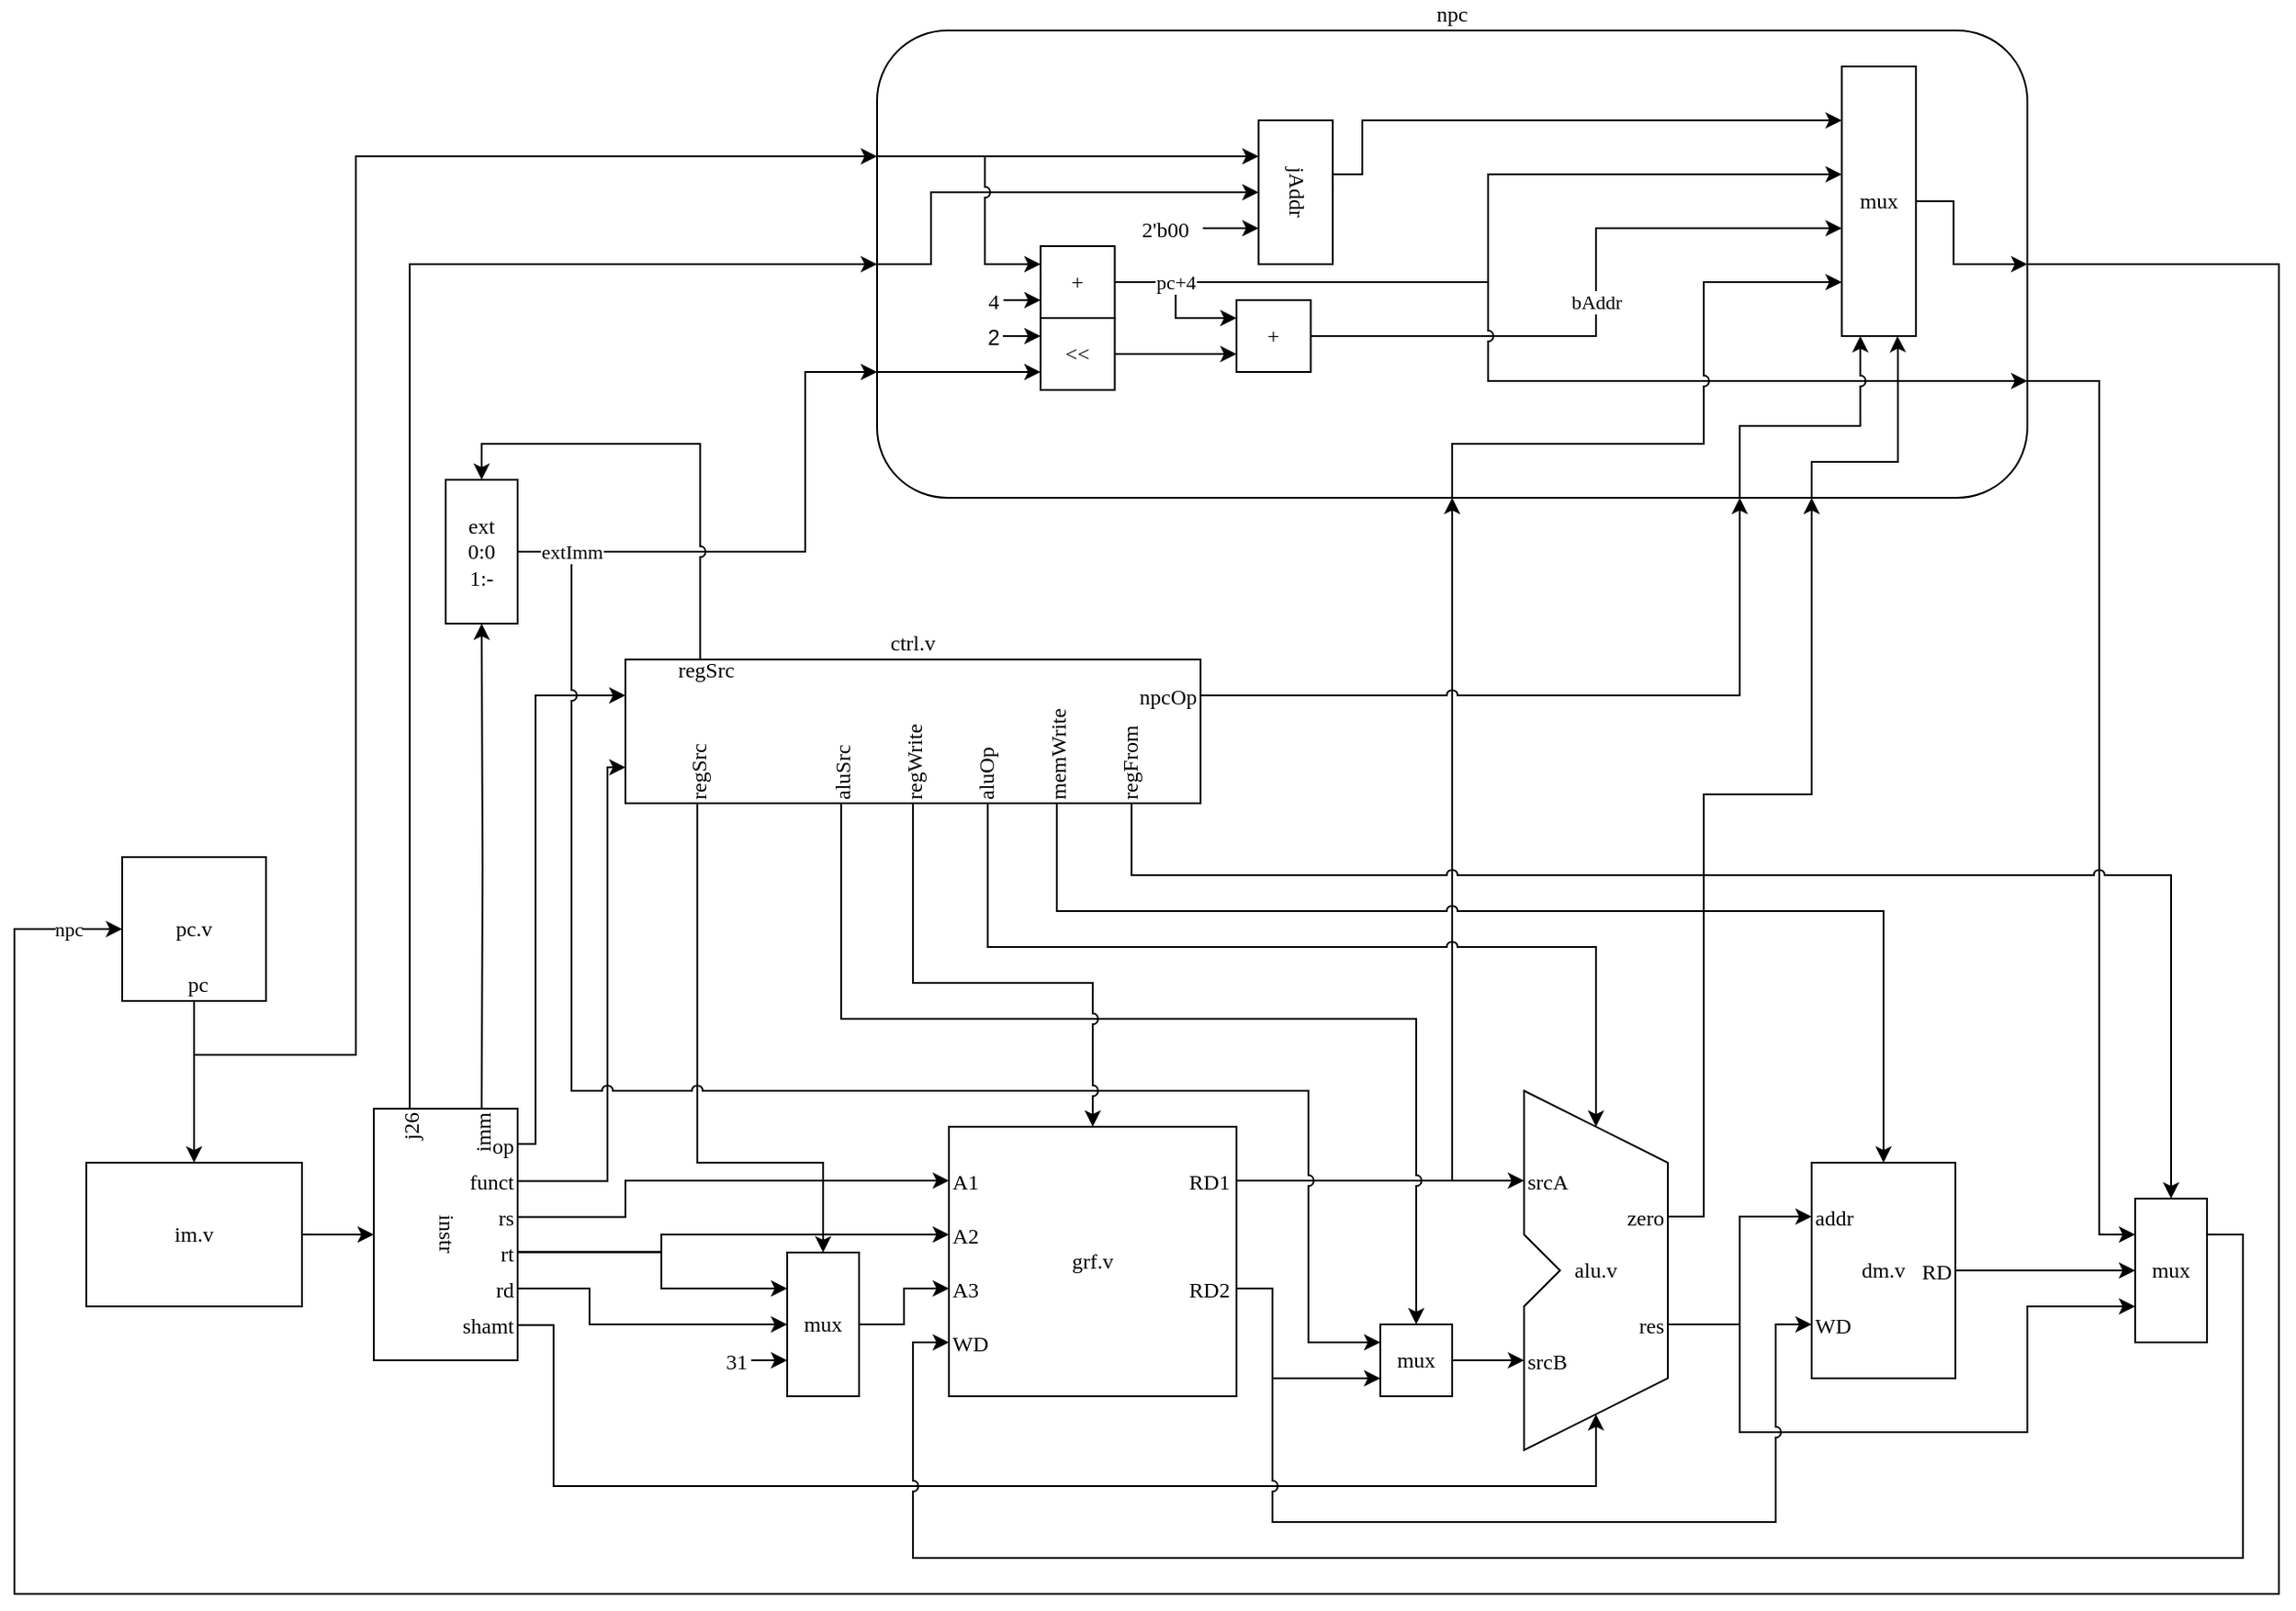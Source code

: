 <mxfile version="24.8.3">
  <diagram name="第 1 页" id="ooUNaezoFtSdebI18aZi">
    <mxGraphModel dx="2189" dy="1982" grid="1" gridSize="10" guides="0" tooltips="1" connect="1" arrows="1" fold="1" page="0" pageScale="1" pageWidth="1600" pageHeight="900" background="none" math="0" shadow="0">
      <root>
        <mxCell id="0" />
        <mxCell id="1" parent="0" />
        <mxCell id="n8QdvBFhg09HrveP-W7Y-9" value="pc.v" style="rounded=0;whiteSpace=wrap;html=1;fontFamily=Lucida Console;" vertex="1" parent="1">
          <mxGeometry x="20" y="-370" width="80" height="80" as="geometry" />
        </mxCell>
        <mxCell id="FTkBiSrHJ2rmspxLcCRB-131" style="edgeStyle=orthogonalEdgeStyle;rounded=0;orthogonalLoop=1;jettySize=auto;html=1;exitX=1;exitY=0.75;exitDx=0;exitDy=0;entryX=0;entryY=0.25;entryDx=0;entryDy=0;fontFamily=Lucida Console;" parent="1" source="FTkBiSrHJ2rmspxLcCRB-127" target="FTkBiSrHJ2rmspxLcCRB-57" edge="1">
          <mxGeometry relative="1" as="geometry">
            <Array as="points">
              <mxPoint x="1120" y="-635" />
              <mxPoint x="1120" y="-160" />
            </Array>
          </mxGeometry>
        </mxCell>
        <mxCell id="FTkBiSrHJ2rmspxLcCRB-127" value="&lt;font&gt;npc&lt;/font&gt;" style="rounded=1;whiteSpace=wrap;html=1;container=1;labelPosition=center;verticalLabelPosition=top;align=center;verticalAlign=bottom;points=[[0,0,0,0,0],[0,0.5,0,0,-60],[0,0.5,0,0,0],[0,0.5,0,0,60],[0,1,0,0,0],[0.25,0,0,0,0],[0.5,0,0,0,0],[0.5,1,0,0,0],[0.5,1,0,160,0],[0.5,1,0,200,0],[0.75,0,0,0,0],[1,0,0,0,0],[1,0.25,0,0,0],[1,0.5,0,0,0],[1,0.75,0,0,0],[1,1,0,0,0]];fontFamily=Lucida Console;" parent="1" vertex="1">
          <mxGeometry x="440" y="-830" width="640" height="260" as="geometry">
            <mxRectangle x="460" y="-830" width="50" height="40" as="alternateBounds" />
          </mxGeometry>
        </mxCell>
        <mxCell id="FTkBiSrHJ2rmspxLcCRB-73" value="" style="group;fontFamily=Lucida Console;" parent="FTkBiSrHJ2rmspxLcCRB-127" vertex="1" connectable="0">
          <mxGeometry x="59.995" y="120" width="72.258" height="40" as="geometry" />
        </mxCell>
        <mxCell id="FTkBiSrHJ2rmspxLcCRB-69" value="+" style="rounded=0;whiteSpace=wrap;html=1;fontFamily=Lucida Console;" parent="FTkBiSrHJ2rmspxLcCRB-73" vertex="1">
          <mxGeometry x="30.968" width="41.29" height="40" as="geometry" />
        </mxCell>
        <mxCell id="FTkBiSrHJ2rmspxLcCRB-143" style="edgeStyle=orthogonalEdgeStyle;rounded=0;orthogonalLoop=1;jettySize=auto;html=1;exitX=1;exitY=0;exitDx=0;exitDy=0;entryX=0;entryY=0.75;entryDx=0;entryDy=0;fontFamily=Lucida Console;" parent="FTkBiSrHJ2rmspxLcCRB-73" source="FTkBiSrHJ2rmspxLcCRB-142" target="FTkBiSrHJ2rmspxLcCRB-69" edge="1">
          <mxGeometry relative="1" as="geometry" />
        </mxCell>
        <mxCell id="FTkBiSrHJ2rmspxLcCRB-142" value="&lt;font&gt;4&lt;/font&gt;" style="text;html=1;align=center;verticalAlign=bottom;whiteSpace=wrap;rounded=0;movable=1;resizable=1;rotatable=1;deletable=1;editable=1;locked=0;connectable=1;fontFamily=Lucida Console;" parent="FTkBiSrHJ2rmspxLcCRB-73" vertex="1">
          <mxGeometry y="30" width="10.323" height="10" as="geometry" />
        </mxCell>
        <mxCell id="FTkBiSrHJ2rmspxLcCRB-78" value="" style="group;fontFamily=Lucida Console;" parent="FTkBiSrHJ2rmspxLcCRB-127" vertex="1" connectable="0">
          <mxGeometry x="59.995" y="160" width="72.258" height="40" as="geometry" />
        </mxCell>
        <mxCell id="FTkBiSrHJ2rmspxLcCRB-79" value="&amp;lt;&amp;lt;" style="rounded=0;whiteSpace=wrap;html=1;fontFamily=Lucida Console;" parent="FTkBiSrHJ2rmspxLcCRB-78" vertex="1">
          <mxGeometry x="30.968" width="41.29" height="40" as="geometry" />
        </mxCell>
        <mxCell id="FTkBiSrHJ2rmspxLcCRB-80" style="edgeStyle=orthogonalEdgeStyle;rounded=0;orthogonalLoop=1;jettySize=auto;html=1;exitX=1;exitY=0;exitDx=0;exitDy=0;entryX=0;entryY=0.25;entryDx=0;entryDy=0;fontFamily=Lucida Console;" parent="FTkBiSrHJ2rmspxLcCRB-78" source="FTkBiSrHJ2rmspxLcCRB-81" target="FTkBiSrHJ2rmspxLcCRB-79" edge="1">
          <mxGeometry relative="1" as="geometry" />
        </mxCell>
        <mxCell id="FTkBiSrHJ2rmspxLcCRB-81" value="&lt;font&gt;2&lt;/font&gt;" style="text;html=1;align=center;verticalAlign=bottom;whiteSpace=wrap;rounded=0;movable=0;resizable=0;rotatable=0;deletable=0;editable=0;locked=1;connectable=0;" parent="FTkBiSrHJ2rmspxLcCRB-78" vertex="1">
          <mxGeometry y="10" width="10" height="10" as="geometry" />
        </mxCell>
        <mxCell id="FTkBiSrHJ2rmspxLcCRB-101" style="edgeStyle=orthogonalEdgeStyle;rounded=0;orthogonalLoop=1;jettySize=auto;html=1;exitX=1;exitY=0.5;exitDx=0;exitDy=0;entryX=0;entryY=0.6;entryDx=0;entryDy=0;fontFamily=Lucida Console;entryPerimeter=0;" parent="FTkBiSrHJ2rmspxLcCRB-127" source="FTkBiSrHJ2rmspxLcCRB-84" target="FTkBiSrHJ2rmspxLcCRB-104" edge="1">
          <mxGeometry relative="1" as="geometry">
            <Array as="points">
              <mxPoint x="400" y="170" />
              <mxPoint x="400" y="110" />
            </Array>
            <mxPoint x="320" y="160" as="targetPoint" />
          </mxGeometry>
        </mxCell>
        <mxCell id="n8QdvBFhg09HrveP-W7Y-12" value="bAddr" style="edgeLabel;html=1;align=center;verticalAlign=middle;resizable=0;points=[];fontFamily=Lucida Console;" vertex="1" connectable="0" parent="FTkBiSrHJ2rmspxLcCRB-101">
          <mxGeometry relative="1" as="geometry">
            <mxPoint as="offset" />
          </mxGeometry>
        </mxCell>
        <mxCell id="FTkBiSrHJ2rmspxLcCRB-84" value="+" style="rounded=0;whiteSpace=wrap;html=1;fontFamily=Lucida Console;" parent="FTkBiSrHJ2rmspxLcCRB-127" vertex="1">
          <mxGeometry x="199.999" y="150" width="41.29" height="40" as="geometry" />
        </mxCell>
        <mxCell id="FTkBiSrHJ2rmspxLcCRB-88" style="edgeStyle=orthogonalEdgeStyle;rounded=0;orthogonalLoop=1;jettySize=auto;html=1;exitX=1;exitY=0.5;exitDx=0;exitDy=0;entryX=0;entryY=0.75;entryDx=0;entryDy=0;fontFamily=Lucida Console;" parent="FTkBiSrHJ2rmspxLcCRB-127" source="FTkBiSrHJ2rmspxLcCRB-79" target="FTkBiSrHJ2rmspxLcCRB-84" edge="1">
          <mxGeometry relative="1" as="geometry" />
        </mxCell>
        <mxCell id="FTkBiSrHJ2rmspxLcCRB-96" value="" style="group;horizontal=1;fontFamily=Lucida Console;" parent="FTkBiSrHJ2rmspxLcCRB-127" vertex="1" connectable="0">
          <mxGeometry x="140.001" y="50" width="113.548" height="80" as="geometry" />
        </mxCell>
        <mxCell id="FTkBiSrHJ2rmspxLcCRB-94" style="edgeStyle=orthogonalEdgeStyle;rounded=0;orthogonalLoop=1;jettySize=auto;html=1;exitX=1;exitY=0;exitDx=0;exitDy=0;entryX=0;entryY=0.75;entryDx=0;entryDy=0;entryPerimeter=0;fontFamily=Lucida Console;" parent="FTkBiSrHJ2rmspxLcCRB-96" source="FTkBiSrHJ2rmspxLcCRB-93" target="FTkBiSrHJ2rmspxLcCRB-95" edge="1">
          <mxGeometry relative="1" as="geometry">
            <mxPoint x="92.903" y="90" as="targetPoint" />
            <Array as="points" />
          </mxGeometry>
        </mxCell>
        <mxCell id="FTkBiSrHJ2rmspxLcCRB-93" value="&lt;font&gt;2&#39;b00&lt;/font&gt;" style="text;html=1;align=center;verticalAlign=bottom;whiteSpace=wrap;rounded=0;movable=1;resizable=1;rotatable=1;deletable=1;editable=1;locked=0;connectable=1;fontFamily=Lucida Console;" parent="FTkBiSrHJ2rmspxLcCRB-96" vertex="1">
          <mxGeometry y="60" width="41.29" height="10" as="geometry" />
        </mxCell>
        <mxCell id="FTkBiSrHJ2rmspxLcCRB-95" value="jAddr" style="rounded=0;whiteSpace=wrap;html=1;fontFamily=Lucida Console;points=[[0,0,0,0,0],[0,0.25,0,0,0],[0,0.5,0,0,0],[0,0.75,0,0,0],[0,1,0,0,0],[0.25,0,0,0,0],[0.25,1,0,0,0],[0.5,0,0,0,0],[0.5,1,0,0,0],[0.75,0,0,0,0],[0.75,1,0,0,0],[1,0,0,0,0],[1,0.25,0,0,0],[1,0.5,0,0,0],[1,0.75,0,0,0],[1,1,0,0,0]];textDirection=vertical-lr;" parent="FTkBiSrHJ2rmspxLcCRB-96" vertex="1">
          <mxGeometry x="72.258" width="41.29" height="80" as="geometry" />
        </mxCell>
        <mxCell id="FTkBiSrHJ2rmspxLcCRB-98" style="edgeStyle=orthogonalEdgeStyle;rounded=0;orthogonalLoop=1;jettySize=auto;html=1;exitX=1;exitY=0.5;exitDx=0;exitDy=0;exitPerimeter=0;entryX=0;entryY=0.2;entryDx=0;entryDy=0;fontFamily=Lucida Console;entryPerimeter=0;" parent="FTkBiSrHJ2rmspxLcCRB-127" source="FTkBiSrHJ2rmspxLcCRB-95" target="FTkBiSrHJ2rmspxLcCRB-104" edge="1">
          <mxGeometry relative="1" as="geometry">
            <mxPoint x="361.29" y="80" as="targetPoint" />
            <Array as="points">
              <mxPoint x="270" y="80" />
              <mxPoint x="270" y="50" />
            </Array>
          </mxGeometry>
        </mxCell>
        <mxCell id="FTkBiSrHJ2rmspxLcCRB-104" value="mux" style="rounded=0;whiteSpace=wrap;html=1;fontFamily=Lucida Console;points=[[0,0,0,0,0],[0,0.2,0,0,0],[0,0.4,0,0,0],[0,0.6,0,0,0],[0,0.8,0,0,0],[0,1,0,0,0],[0.25,0,0,0,0],[0.25,1,0,0,0],[0.5,0,0,0,0],[0.5,1,0,0,0],[0.75,0,0,0,0],[0.75,1,0,0,0],[1,0,0,0,0],[1,0.25,0,0,0],[1,0.5,0,0,0],[1,0.75,0,0,0],[1,1,0,0,0]];" parent="FTkBiSrHJ2rmspxLcCRB-127" vertex="1">
          <mxGeometry x="536.77" y="20" width="41.29" height="150" as="geometry" />
        </mxCell>
        <mxCell id="FTkBiSrHJ2rmspxLcCRB-102" style="edgeStyle=orthogonalEdgeStyle;rounded=0;orthogonalLoop=1;jettySize=auto;html=1;exitX=1;exitY=0.5;exitDx=0;exitDy=0;entryX=0;entryY=0.4;entryDx=0;entryDy=0;fontFamily=Lucida Console;entryPerimeter=0;" parent="FTkBiSrHJ2rmspxLcCRB-127" source="FTkBiSrHJ2rmspxLcCRB-69" target="FTkBiSrHJ2rmspxLcCRB-104" edge="1">
          <mxGeometry relative="1" as="geometry">
            <Array as="points">
              <mxPoint x="340" y="140" />
              <mxPoint x="340" y="80" />
            </Array>
            <mxPoint x="320" y="140" as="targetPoint" />
          </mxGeometry>
        </mxCell>
        <mxCell id="FTkBiSrHJ2rmspxLcCRB-113" style="edgeStyle=orthogonalEdgeStyle;rounded=0;orthogonalLoop=1;jettySize=auto;html=1;exitX=1;exitY=0.5;exitDx=0;exitDy=0;entryX=1;entryY=0.75;entryDx=0;entryDy=0;jumpStyle=arc;fontFamily=Lucida Console;" parent="FTkBiSrHJ2rmspxLcCRB-127" source="FTkBiSrHJ2rmspxLcCRB-69" target="FTkBiSrHJ2rmspxLcCRB-127" edge="1">
          <mxGeometry relative="1" as="geometry">
            <Array as="points">
              <mxPoint x="340" y="140" />
              <mxPoint x="340" y="195" />
            </Array>
          </mxGeometry>
        </mxCell>
        <mxCell id="FTkBiSrHJ2rmspxLcCRB-87" style="edgeStyle=orthogonalEdgeStyle;rounded=0;orthogonalLoop=1;jettySize=auto;html=1;exitX=1;exitY=0.5;exitDx=0;exitDy=0;entryX=0;entryY=0.25;entryDx=0;entryDy=0;fontFamily=Lucida Console;" parent="FTkBiSrHJ2rmspxLcCRB-127" source="FTkBiSrHJ2rmspxLcCRB-69" target="FTkBiSrHJ2rmspxLcCRB-84" edge="1">
          <mxGeometry relative="1" as="geometry" />
        </mxCell>
        <mxCell id="FTkBiSrHJ2rmspxLcCRB-115" value="pc+4" style="edgeLabel;html=1;align=center;verticalAlign=middle;resizable=0;points=[];fontFamily=Lucida Console;" parent="FTkBiSrHJ2rmspxLcCRB-87" vertex="1" connectable="0">
          <mxGeometry relative="1" as="geometry">
            <mxPoint y="-10" as="offset" />
          </mxGeometry>
        </mxCell>
        <mxCell id="FTkBiSrHJ2rmspxLcCRB-133" style="edgeStyle=orthogonalEdgeStyle;rounded=0;orthogonalLoop=1;jettySize=auto;html=1;entryX=0;entryY=0.25;entryDx=0;entryDy=0;entryPerimeter=0;fontFamily=Lucida Console;" parent="FTkBiSrHJ2rmspxLcCRB-127" target="FTkBiSrHJ2rmspxLcCRB-95" edge="1">
          <mxGeometry relative="1" as="geometry">
            <Array as="points">
              <mxPoint x="190" y="70" />
              <mxPoint x="190" y="70" />
            </Array>
            <mxPoint y="70" as="sourcePoint" />
          </mxGeometry>
        </mxCell>
        <mxCell id="FTkBiSrHJ2rmspxLcCRB-134" style="edgeStyle=orthogonalEdgeStyle;rounded=0;orthogonalLoop=1;jettySize=auto;html=1;exitX=0;exitY=0.5;exitDx=0;exitDy=0;exitPerimeter=0;entryX=0;entryY=0.5;entryDx=0;entryDy=0;entryPerimeter=0;fontFamily=Lucida Console;" parent="FTkBiSrHJ2rmspxLcCRB-127" source="FTkBiSrHJ2rmspxLcCRB-127" target="FTkBiSrHJ2rmspxLcCRB-95" edge="1">
          <mxGeometry relative="1" as="geometry">
            <Array as="points">
              <mxPoint x="30" y="130" />
              <mxPoint x="30" y="90" />
            </Array>
          </mxGeometry>
        </mxCell>
        <mxCell id="FTkBiSrHJ2rmspxLcCRB-136" style="edgeStyle=orthogonalEdgeStyle;rounded=0;orthogonalLoop=1;jettySize=auto;html=1;exitX=0;exitY=0.5;exitDx=0;exitDy=60;exitPerimeter=0;entryX=0;entryY=0.75;entryDx=0;entryDy=0;fontFamily=Lucida Console;" parent="FTkBiSrHJ2rmspxLcCRB-127" source="FTkBiSrHJ2rmspxLcCRB-127" target="FTkBiSrHJ2rmspxLcCRB-79" edge="1">
          <mxGeometry relative="1" as="geometry">
            <Array as="points">
              <mxPoint x="60" y="190" />
              <mxPoint x="60" y="190" />
            </Array>
          </mxGeometry>
        </mxCell>
        <mxCell id="FTkBiSrHJ2rmspxLcCRB-138" style="edgeStyle=orthogonalEdgeStyle;rounded=0;orthogonalLoop=1;jettySize=auto;html=1;exitX=1;exitY=0.5;exitDx=0;exitDy=0;entryX=1;entryY=0.5;entryDx=0;entryDy=0;entryPerimeter=0;fontFamily=Lucida Console;" parent="FTkBiSrHJ2rmspxLcCRB-127" source="FTkBiSrHJ2rmspxLcCRB-104" target="FTkBiSrHJ2rmspxLcCRB-127" edge="1">
          <mxGeometry relative="1" as="geometry">
            <Array as="points">
              <mxPoint x="599" y="95" />
              <mxPoint x="599" y="130" />
            </Array>
          </mxGeometry>
        </mxCell>
        <mxCell id="FTkBiSrHJ2rmspxLcCRB-144" style="edgeStyle=orthogonalEdgeStyle;rounded=0;orthogonalLoop=1;jettySize=auto;html=1;exitX=0;exitY=0.5;exitDx=0;exitDy=-60;exitPerimeter=0;entryX=0;entryY=0.25;entryDx=0;entryDy=0;jumpStyle=arc;fontFamily=Lucida Console;" parent="FTkBiSrHJ2rmspxLcCRB-127" source="FTkBiSrHJ2rmspxLcCRB-127" target="FTkBiSrHJ2rmspxLcCRB-69" edge="1">
          <mxGeometry relative="1" as="geometry">
            <Array as="points">
              <mxPoint x="60" y="70" />
              <mxPoint x="60" y="130" />
            </Array>
          </mxGeometry>
        </mxCell>
        <mxCell id="FTkBiSrHJ2rmspxLcCRB-167" style="edgeStyle=orthogonalEdgeStyle;rounded=0;orthogonalLoop=1;jettySize=auto;html=1;exitX=0.5;exitY=1;exitDx=0;exitDy=0;exitPerimeter=0;entryX=0;entryY=0.8;entryDx=0;entryDy=0;jumpStyle=arc;entryPerimeter=0;fontFamily=Lucida Console;" parent="FTkBiSrHJ2rmspxLcCRB-127" source="FTkBiSrHJ2rmspxLcCRB-127" target="FTkBiSrHJ2rmspxLcCRB-104" edge="1">
          <mxGeometry relative="1" as="geometry">
            <Array as="points">
              <mxPoint x="320" y="230" />
              <mxPoint x="460" y="230" />
              <mxPoint x="460" y="140" />
            </Array>
            <mxPoint x="340.645" y="170" as="targetPoint" />
          </mxGeometry>
        </mxCell>
        <mxCell id="FTkBiSrHJ2rmspxLcCRB-170" style="edgeStyle=orthogonalEdgeStyle;rounded=0;orthogonalLoop=1;jettySize=auto;html=1;exitX=0.75;exitY=1;exitDx=0;exitDy=0;exitPerimeter=0;entryX=0.25;entryY=1;entryDx=0;entryDy=0;jumpStyle=arc;entryPerimeter=0;fontFamily=Lucida Console;" parent="FTkBiSrHJ2rmspxLcCRB-127" source="FTkBiSrHJ2rmspxLcCRB-127" target="FTkBiSrHJ2rmspxLcCRB-104" edge="1">
          <mxGeometry relative="1" as="geometry">
            <Array as="points">
              <mxPoint x="480" y="220" />
              <mxPoint x="547" y="220" />
            </Array>
          </mxGeometry>
        </mxCell>
        <mxCell id="n8QdvBFhg09HrveP-W7Y-4" style="edgeStyle=orthogonalEdgeStyle;rounded=0;orthogonalLoop=1;jettySize=auto;html=1;exitX=0.5;exitY=1;exitDx=200;exitDy=0;exitPerimeter=0;entryX=0.75;entryY=1;entryDx=0;entryDy=0;entryPerimeter=0;fontFamily=Lucida Console;" edge="1" parent="FTkBiSrHJ2rmspxLcCRB-127" source="FTkBiSrHJ2rmspxLcCRB-127" target="FTkBiSrHJ2rmspxLcCRB-104">
          <mxGeometry relative="1" as="geometry">
            <Array as="points">
              <mxPoint x="520" y="240" />
              <mxPoint x="568" y="240" />
              <mxPoint x="568" y="180" />
              <mxPoint x="568" y="180" />
            </Array>
          </mxGeometry>
        </mxCell>
        <mxCell id="FTkBiSrHJ2rmspxLcCRB-91" style="edgeStyle=orthogonalEdgeStyle;rounded=0;orthogonalLoop=1;jettySize=auto;html=1;exitX=0.5;exitY=1;exitDx=0;exitDy=0;entryX=0;entryY=0.5;entryDx=0;entryDy=-60;entryPerimeter=0;fontFamily=Lucida Console;" parent="1" source="n8QdvBFhg09HrveP-W7Y-9" target="FTkBiSrHJ2rmspxLcCRB-127" edge="1">
          <mxGeometry relative="1" as="geometry">
            <mxPoint x="440" y="-560" as="targetPoint" />
            <Array as="points">
              <mxPoint x="60" y="-260" />
              <mxPoint x="150" y="-260" />
              <mxPoint x="150" y="-760" />
            </Array>
            <mxPoint x="-80" y="-160" as="sourcePoint" />
          </mxGeometry>
        </mxCell>
        <mxCell id="UOHA7woj6OvB0M2nep7R-140" style="edgeStyle=orthogonalEdgeStyle;rounded=0;orthogonalLoop=1;jettySize=auto;html=1;exitX=1;exitY=0.5;exitDx=0;exitDy=0;entryX=0;entryY=0.5;entryDx=0;entryDy=0;fontFamily=Lucida Console;" parent="1" source="UOHA7woj6OvB0M2nep7R-135" target="UOHA7woj6OvB0M2nep7R-138" edge="1">
          <mxGeometry relative="1" as="geometry" />
        </mxCell>
        <mxCell id="UOHA7woj6OvB0M2nep7R-135" value="im.v" style="rounded=0;whiteSpace=wrap;html=1;fontFamily=Lucida Console;" parent="1" vertex="1">
          <mxGeometry y="-200" width="120" height="80" as="geometry" />
        </mxCell>
        <mxCell id="FTkBiSrHJ2rmspxLcCRB-31" style="edgeStyle=orthogonalEdgeStyle;rounded=0;orthogonalLoop=1;jettySize=auto;html=1;exitX=1;exitY=0.6;exitDx=0;exitDy=0;exitPerimeter=0;entryX=0;entryY=0.75;entryDx=0;entryDy=0;fontFamily=Lucida Console;" parent="1" source="UOHA7woj6OvB0M2nep7R-136" target="FTkBiSrHJ2rmspxLcCRB-25" edge="1">
          <mxGeometry relative="1" as="geometry">
            <Array as="points">
              <mxPoint x="660" y="-130" />
              <mxPoint x="660" y="-80" />
            </Array>
          </mxGeometry>
        </mxCell>
        <mxCell id="FTkBiSrHJ2rmspxLcCRB-4" value="" style="group;fontFamily=Lucida Console;" parent="1" vertex="1" connectable="0">
          <mxGeometry x="160" y="-230" width="80" height="140" as="geometry" />
        </mxCell>
        <mxCell id="UOHA7woj6OvB0M2nep7R-138" value="instr" style="rounded=0;whiteSpace=wrap;html=1;textDirection=vertical-lr;fontFamily=Lucida Console;points=[[0,0,0,0,0],[0,0.25,0,0,0],[0,0.5,0,0,0],[0,0.75,0,0,0],[0,1,0,0,0],[0.25,0,0,0,0],[0.25,1,0,0,0],[0.5,0,0,0,0],[0.5,1,0,0,0],[0.75,0,0,0,0],[0.75,1,0,0,0],[1,0,0,0,0],[1,0.14,0,0,0],[1,0.28,0,0,1],[1,0.43,0,0,0],[1,0.57,0,0,0],[1,0.7,0,0,2],[1,0.86,0,0,0],[1,1,0,0,0]];container=0;" parent="FTkBiSrHJ2rmspxLcCRB-4" vertex="1">
          <mxGeometry width="80" height="140" as="geometry" />
        </mxCell>
        <mxCell id="UOHA7woj6OvB0M2nep7R-141" value="op" style="text;html=1;align=right;verticalAlign=bottom;whiteSpace=wrap;rounded=0;fontFamily=Lucida Console;movable=0;resizable=0;rotatable=0;deletable=0;editable=0;locked=1;connectable=0;" parent="FTkBiSrHJ2rmspxLcCRB-4" vertex="1">
          <mxGeometry x="60" y="20" width="20" height="10" as="geometry" />
        </mxCell>
        <mxCell id="UOHA7woj6OvB0M2nep7R-142" value="&lt;div style=&quot;forced-color-adjust: none; color: rgb(0, 0, 0); font-size: 12px; font-style: normal; font-variant-ligatures: normal; font-variant-caps: normal; font-weight: 400; letter-spacing: normal; orphans: 2; text-indent: 0px; text-transform: none; widows: 2; word-spacing: 0px; -webkit-text-stroke-width: 0px; white-space: normal; background-color: rgb(255, 255, 255); text-decoration-thickness: initial; text-decoration-style: initial; text-decoration-color: initial;&quot;&gt;funct&lt;br&gt;&lt;/div&gt;" style="text;whiteSpace=wrap;html=1;verticalAlign=bottom;align=right;fontFamily=Lucida Console;movable=0;resizable=0;rotatable=0;deletable=0;editable=0;locked=1;connectable=0;" parent="FTkBiSrHJ2rmspxLcCRB-4" vertex="1">
          <mxGeometry x="50" y="40" width="30" height="10" as="geometry" />
        </mxCell>
        <mxCell id="UOHA7woj6OvB0M2nep7R-144" value="&lt;div style=&quot;forced-color-adjust: none; color: rgb(0, 0, 0); font-size: 12px; font-style: normal; font-variant-ligatures: normal; font-variant-caps: normal; font-weight: 400; letter-spacing: normal; orphans: 2; text-indent: 0px; text-transform: none; widows: 2; word-spacing: 0px; -webkit-text-stroke-width: 0px; white-space: normal; background-color: rgb(255, 255, 255); text-decoration-thickness: initial; text-decoration-style: initial; text-decoration-color: initial;&quot;&gt;rs&lt;br&gt;&lt;/div&gt;" style="text;whiteSpace=wrap;html=1;verticalAlign=bottom;align=right;fontFamily=Lucida Console;movable=0;resizable=0;rotatable=0;deletable=0;editable=0;locked=1;connectable=0;" parent="FTkBiSrHJ2rmspxLcCRB-4" vertex="1">
          <mxGeometry x="60" y="60" width="20" height="10" as="geometry" />
        </mxCell>
        <mxCell id="UOHA7woj6OvB0M2nep7R-145" value="&lt;div style=&quot;forced-color-adjust: none; color: rgb(0, 0, 0); font-size: 12px; font-style: normal; font-variant-ligatures: normal; font-variant-caps: normal; font-weight: 400; letter-spacing: normal; orphans: 2; text-indent: 0px; text-transform: none; widows: 2; word-spacing: 0px; -webkit-text-stroke-width: 0px; white-space: normal; background-color: rgb(255, 255, 255); text-decoration-thickness: initial; text-decoration-style: initial; text-decoration-color: initial;&quot;&gt;rt&lt;br&gt;&lt;/div&gt;" style="text;whiteSpace=wrap;html=1;verticalAlign=bottom;align=right;fontFamily=Lucida Console;movable=0;resizable=0;rotatable=0;deletable=0;editable=0;locked=1;connectable=0;" parent="FTkBiSrHJ2rmspxLcCRB-4" vertex="1">
          <mxGeometry x="60" y="80" width="20" height="10" as="geometry" />
        </mxCell>
        <mxCell id="UOHA7woj6OvB0M2nep7R-146" value="&lt;div style=&quot;forced-color-adjust: none; color: rgb(0, 0, 0); font-size: 12px; font-style: normal; font-variant-ligatures: normal; font-variant-caps: normal; font-weight: 400; letter-spacing: normal; orphans: 2; text-indent: 0px; text-transform: none; widows: 2; word-spacing: 0px; -webkit-text-stroke-width: 0px; white-space: normal; background-color: rgb(255, 255, 255); text-decoration-thickness: initial; text-decoration-style: initial; text-decoration-color: initial;&quot;&gt;rd&lt;br&gt;&lt;/div&gt;" style="text;whiteSpace=wrap;html=1;verticalAlign=bottom;align=right;fontFamily=Lucida Console;movable=0;resizable=0;rotatable=0;deletable=0;editable=0;locked=1;connectable=0;" parent="FTkBiSrHJ2rmspxLcCRB-4" vertex="1">
          <mxGeometry x="60" y="100" width="20" height="10" as="geometry" />
        </mxCell>
        <mxCell id="UOHA7woj6OvB0M2nep7R-147" value="&lt;div style=&quot;forced-color-adjust: none; color: rgb(0, 0, 0); font-size: 12px; font-style: normal; font-variant-ligatures: normal; font-variant-caps: normal; font-weight: 400; letter-spacing: normal; orphans: 2; text-indent: 0px; text-transform: none; widows: 2; word-spacing: 0px; -webkit-text-stroke-width: 0px; white-space: normal; background-color: rgb(255, 255, 255); text-decoration-thickness: initial; text-decoration-style: initial; text-decoration-color: initial;&quot;&gt;shamt&lt;br&gt;&lt;/div&gt;" style="text;whiteSpace=wrap;html=1;verticalAlign=bottom;align=right;fontFamily=Lucida Console;movable=0;resizable=0;rotatable=0;deletable=0;editable=0;locked=1;connectable=0;" parent="FTkBiSrHJ2rmspxLcCRB-4" vertex="1">
          <mxGeometry x="40" y="120" width="40" height="10" as="geometry" />
        </mxCell>
        <mxCell id="FTkBiSrHJ2rmspxLcCRB-2" value="j26" style="text;html=1;align=right;verticalAlign=bottom;whiteSpace=wrap;rounded=0;horizontal=0;fontFamily=Lucida Console;movable=0;resizable=0;rotatable=0;deletable=0;editable=0;locked=1;connectable=0;" parent="FTkBiSrHJ2rmspxLcCRB-4" vertex="1">
          <mxGeometry x="20" width="10" height="30" as="geometry" />
        </mxCell>
        <mxCell id="FTkBiSrHJ2rmspxLcCRB-123" value="imm" style="text;html=1;align=right;verticalAlign=bottom;whiteSpace=wrap;rounded=0;horizontal=0;fontFamily=Lucida Console;movable=1;resizable=1;rotatable=1;deletable=1;editable=1;locked=0;connectable=1;" parent="FTkBiSrHJ2rmspxLcCRB-4" vertex="1">
          <mxGeometry x="60" width="10" height="30" as="geometry" />
        </mxCell>
        <mxCell id="FTkBiSrHJ2rmspxLcCRB-7" value="mux" style="rounded=0;whiteSpace=wrap;html=1;fontFamily=Lucida Console;" parent="1" vertex="1">
          <mxGeometry x="390" y="-150" width="40" height="80" as="geometry" />
        </mxCell>
        <mxCell id="FTkBiSrHJ2rmspxLcCRB-8" style="edgeStyle=orthogonalEdgeStyle;rounded=0;orthogonalLoop=1;jettySize=auto;html=1;exitX=1;exitY=0.57;exitDx=0;exitDy=0;exitPerimeter=0;entryX=0;entryY=0.25;entryDx=0;entryDy=0;fontFamily=Lucida Console;" parent="1" source="UOHA7woj6OvB0M2nep7R-138" target="FTkBiSrHJ2rmspxLcCRB-7" edge="1">
          <mxGeometry relative="1" as="geometry">
            <Array as="points">
              <mxPoint x="320" y="-150" />
              <mxPoint x="320" y="-130" />
            </Array>
          </mxGeometry>
        </mxCell>
        <mxCell id="FTkBiSrHJ2rmspxLcCRB-9" style="edgeStyle=orthogonalEdgeStyle;rounded=0;orthogonalLoop=1;jettySize=auto;html=1;exitX=1;exitY=0.7;exitDx=0;exitDy=2;exitPerimeter=0;entryX=0;entryY=0.5;entryDx=0;entryDy=0;fontFamily=Lucida Console;" parent="1" source="UOHA7woj6OvB0M2nep7R-138" target="FTkBiSrHJ2rmspxLcCRB-7" edge="1">
          <mxGeometry relative="1" as="geometry">
            <Array as="points">
              <mxPoint x="280" y="-130" />
              <mxPoint x="280" y="-110" />
            </Array>
          </mxGeometry>
        </mxCell>
        <mxCell id="FTkBiSrHJ2rmspxLcCRB-14" style="edgeStyle=orthogonalEdgeStyle;rounded=0;orthogonalLoop=1;jettySize=auto;html=1;exitX=1;exitY=0.57;exitDx=0;exitDy=0;exitPerimeter=0;entryX=0;entryY=0.4;entryDx=0;entryDy=0;entryPerimeter=0;fontFamily=Lucida Console;" parent="1" source="UOHA7woj6OvB0M2nep7R-138" target="UOHA7woj6OvB0M2nep7R-136" edge="1">
          <mxGeometry relative="1" as="geometry">
            <Array as="points">
              <mxPoint x="320" y="-150" />
              <mxPoint x="320" y="-160" />
            </Array>
          </mxGeometry>
        </mxCell>
        <mxCell id="FTkBiSrHJ2rmspxLcCRB-15" style="edgeStyle=orthogonalEdgeStyle;rounded=0;orthogonalLoop=1;jettySize=auto;html=1;exitX=1;exitY=0.43;exitDx=0;exitDy=0;exitPerimeter=0;entryX=0;entryY=0.2;entryDx=0;entryDy=0;entryPerimeter=0;fontFamily=Lucida Console;" parent="1" source="UOHA7woj6OvB0M2nep7R-138" target="UOHA7woj6OvB0M2nep7R-136" edge="1">
          <mxGeometry relative="1" as="geometry">
            <Array as="points">
              <mxPoint x="300" y="-170" />
              <mxPoint x="300" y="-190" />
            </Array>
          </mxGeometry>
        </mxCell>
        <mxCell id="FTkBiSrHJ2rmspxLcCRB-23" style="edgeStyle=orthogonalEdgeStyle;rounded=0;orthogonalLoop=1;jettySize=auto;html=1;exitX=1;exitY=0.2;exitDx=0;exitDy=0;exitPerimeter=0;entryX=0;entryY=0.25;entryDx=0;entryDy=0;entryPerimeter=0;fontFamily=Lucida Console;" parent="1" source="UOHA7woj6OvB0M2nep7R-136" target="FTkBiSrHJ2rmspxLcCRB-19" edge="1">
          <mxGeometry relative="1" as="geometry" />
        </mxCell>
        <mxCell id="FTkBiSrHJ2rmspxLcCRB-25" value="mux" style="rounded=0;whiteSpace=wrap;html=1;fontFamily=Lucida Console;" parent="1" vertex="1">
          <mxGeometry x="720" y="-110" width="40" height="40" as="geometry" />
        </mxCell>
        <mxCell id="FTkBiSrHJ2rmspxLcCRB-30" style="edgeStyle=orthogonalEdgeStyle;rounded=0;orthogonalLoop=1;jettySize=auto;html=1;exitX=1;exitY=0.5;exitDx=0;exitDy=0;entryX=0;entryY=0.75;entryDx=0;entryDy=0;entryPerimeter=0;fontFamily=Lucida Console;" parent="1" source="FTkBiSrHJ2rmspxLcCRB-25" target="FTkBiSrHJ2rmspxLcCRB-19" edge="1">
          <mxGeometry relative="1" as="geometry" />
        </mxCell>
        <mxCell id="FTkBiSrHJ2rmspxLcCRB-36" style="edgeStyle=orthogonalEdgeStyle;rounded=0;orthogonalLoop=1;jettySize=auto;html=1;exitX=1;exitY=0.86;exitDx=0;exitDy=0;exitPerimeter=0;entryX=0.5;entryY=1;entryDx=0;entryDy=-20;entryPerimeter=0;fontFamily=Lucida Console;" parent="1" source="UOHA7woj6OvB0M2nep7R-138" target="FTkBiSrHJ2rmspxLcCRB-19" edge="1">
          <mxGeometry relative="1" as="geometry">
            <Array as="points">
              <mxPoint x="260" y="-110" />
              <mxPoint x="260" y="-20" />
              <mxPoint x="840" y="-20" />
            </Array>
          </mxGeometry>
        </mxCell>
        <mxCell id="FTkBiSrHJ2rmspxLcCRB-54" style="edgeStyle=orthogonalEdgeStyle;rounded=0;orthogonalLoop=1;jettySize=auto;html=1;exitX=1;exitY=0.5;exitDx=0;exitDy=0;entryX=0;entryY=0.5;entryDx=0;entryDy=0;fontFamily=Lucida Console;" parent="1" source="FTkBiSrHJ2rmspxLcCRB-37" target="FTkBiSrHJ2rmspxLcCRB-57" edge="1">
          <mxGeometry relative="1" as="geometry">
            <mxPoint x="1080" y="-120" as="targetPoint" />
          </mxGeometry>
        </mxCell>
        <mxCell id="FTkBiSrHJ2rmspxLcCRB-39" style="edgeStyle=orthogonalEdgeStyle;rounded=0;orthogonalLoop=1;jettySize=auto;html=1;exitX=1;exitY=0.75;exitDx=0;exitDy=-20;exitPerimeter=0;entryX=0;entryY=0.25;entryDx=0;entryDy=0;fontFamily=Lucida Console;" parent="1" source="FTkBiSrHJ2rmspxLcCRB-19" target="FTkBiSrHJ2rmspxLcCRB-37" edge="1">
          <mxGeometry relative="1" as="geometry" />
        </mxCell>
        <mxCell id="FTkBiSrHJ2rmspxLcCRB-55" style="edgeStyle=orthogonalEdgeStyle;rounded=0;orthogonalLoop=1;jettySize=auto;html=1;exitX=1;exitY=0.75;exitDx=0;exitDy=-20;exitPerimeter=0;entryX=0;entryY=0.75;entryDx=0;entryDy=0;fontFamily=Lucida Console;jumpStyle=arc;" parent="1" source="FTkBiSrHJ2rmspxLcCRB-19" target="FTkBiSrHJ2rmspxLcCRB-57" edge="1">
          <mxGeometry relative="1" as="geometry">
            <Array as="points">
              <mxPoint x="920" y="-110" />
              <mxPoint x="920" y="-50" />
              <mxPoint x="1080" y="-50" />
              <mxPoint x="1080" y="-120" />
            </Array>
            <mxPoint x="1080" y="-160" as="targetPoint" />
          </mxGeometry>
        </mxCell>
        <mxCell id="FTkBiSrHJ2rmspxLcCRB-41" style="edgeStyle=orthogonalEdgeStyle;rounded=0;orthogonalLoop=1;jettySize=auto;html=1;exitX=1;exitY=0.6;exitDx=0;exitDy=0;exitPerimeter=0;entryX=0;entryY=0.75;entryDx=0;entryDy=0;jumpStyle=arc;fontFamily=Lucida Console;" parent="1" source="UOHA7woj6OvB0M2nep7R-136" target="FTkBiSrHJ2rmspxLcCRB-37" edge="1">
          <mxGeometry relative="1" as="geometry">
            <Array as="points">
              <mxPoint x="660" y="-130" />
              <mxPoint x="660" />
              <mxPoint x="940" />
              <mxPoint x="940" y="-110" />
            </Array>
          </mxGeometry>
        </mxCell>
        <mxCell id="n8QdvBFhg09HrveP-W7Y-8" style="edgeStyle=orthogonalEdgeStyle;rounded=0;orthogonalLoop=1;jettySize=auto;html=1;exitX=1;exitY=0;exitDx=0;exitDy=0;entryX=0;entryY=0.75;entryDx=0;entryDy=0;fontFamily=Lucida Console;" edge="1" parent="1" source="FTkBiSrHJ2rmspxLcCRB-51" target="FTkBiSrHJ2rmspxLcCRB-7">
          <mxGeometry relative="1" as="geometry">
            <Array as="points">
              <mxPoint x="380" y="-90" />
              <mxPoint x="380" y="-90" />
            </Array>
          </mxGeometry>
        </mxCell>
        <mxCell id="FTkBiSrHJ2rmspxLcCRB-51" value="&lt;font&gt;31&lt;/font&gt;" style="text;html=1;align=right;verticalAlign=bottom;whiteSpace=wrap;rounded=0;fontFamily=Lucida Console;" parent="1" vertex="1">
          <mxGeometry x="350" y="-90" width="20" height="10" as="geometry" />
        </mxCell>
        <mxCell id="FTkBiSrHJ2rmspxLcCRB-57" value="mux" style="rounded=0;whiteSpace=wrap;html=1;fontFamily=Lucida Console;" parent="1" vertex="1">
          <mxGeometry x="1140" y="-180" width="40" height="80" as="geometry" />
        </mxCell>
        <mxCell id="FTkBiSrHJ2rmspxLcCRB-59" style="edgeStyle=orthogonalEdgeStyle;rounded=0;orthogonalLoop=1;jettySize=auto;html=1;exitX=1;exitY=0.5;exitDx=0;exitDy=0;entryX=0;entryY=0.8;entryDx=0;entryDy=0;entryPerimeter=0;jumpStyle=arc;fontFamily=Lucida Console;" parent="1" source="FTkBiSrHJ2rmspxLcCRB-57" target="UOHA7woj6OvB0M2nep7R-136" edge="1">
          <mxGeometry relative="1" as="geometry">
            <Array as="points">
              <mxPoint x="1180" y="-160" />
              <mxPoint x="1200" y="-160" />
              <mxPoint x="1200" y="20" />
              <mxPoint x="460" y="20" />
              <mxPoint x="460" y="-100" />
            </Array>
          </mxGeometry>
        </mxCell>
        <mxCell id="FTkBiSrHJ2rmspxLcCRB-62" value="" style="group;fontFamily=Lucida Console;" parent="1" vertex="1" connectable="0">
          <mxGeometry x="480" y="-220" width="160" height="150" as="geometry" />
        </mxCell>
        <mxCell id="UOHA7woj6OvB0M2nep7R-136" value="grf.v" style="rounded=0;whiteSpace=wrap;html=1;fontFamily=Lucida Console;points=[[0,0,0,0,0],[0,0.2,0,0,0],[0,0.4,0,0,0],[0,0.6,0,0,0],[0,0.8,0,0,0],[0,1,0,0,0],[0.25,0,0,0,0],[0.25,1,0,0,0],[0.5,0,0,0,0],[0.5,1,0,0,0],[0.75,0,0,0,0],[0.75,1,0,0,0],[1,0,0,0,0],[1,0.2,0,0,0],[1,0.4,0,0,0],[1,0.6,0,0,0],[1,0.8,0,0,0],[1,1,0,0,0]];" parent="FTkBiSrHJ2rmspxLcCRB-62" vertex="1">
          <mxGeometry width="160" height="150" as="geometry" />
        </mxCell>
        <mxCell id="FTkBiSrHJ2rmspxLcCRB-16" value="A1" style="text;html=1;align=left;verticalAlign=bottom;whiteSpace=wrap;rounded=0;fontFamily=Lucida Console;movable=0;resizable=0;rotatable=0;deletable=0;editable=0;locked=1;connectable=0;" parent="FTkBiSrHJ2rmspxLcCRB-62" vertex="1">
          <mxGeometry y="30" width="20" height="10" as="geometry" />
        </mxCell>
        <mxCell id="FTkBiSrHJ2rmspxLcCRB-17" value="A2" style="text;html=1;align=left;verticalAlign=bottom;whiteSpace=wrap;rounded=0;fontFamily=Lucida Console;movable=0;resizable=0;rotatable=0;deletable=0;editable=0;locked=1;connectable=0;" parent="FTkBiSrHJ2rmspxLcCRB-62" vertex="1">
          <mxGeometry y="60" width="20" height="10" as="geometry" />
        </mxCell>
        <mxCell id="FTkBiSrHJ2rmspxLcCRB-18" value="A3" style="text;html=1;align=left;verticalAlign=bottom;whiteSpace=wrap;rounded=0;fontFamily=Lucida Console;movable=0;resizable=0;rotatable=0;deletable=0;editable=0;locked=1;connectable=0;" parent="FTkBiSrHJ2rmspxLcCRB-62" vertex="1">
          <mxGeometry y="90" width="20" height="10" as="geometry" />
        </mxCell>
        <mxCell id="FTkBiSrHJ2rmspxLcCRB-22" value="RD1" style="text;html=1;align=center;verticalAlign=bottom;whiteSpace=wrap;rounded=0;movable=0;resizable=0;rotatable=0;deletable=0;editable=0;locked=1;connectable=0;fontFamily=Lucida Console;" parent="FTkBiSrHJ2rmspxLcCRB-62" vertex="1">
          <mxGeometry x="130" y="30" width="30" height="10" as="geometry" />
        </mxCell>
        <mxCell id="FTkBiSrHJ2rmspxLcCRB-24" value="RD2" style="text;html=1;align=center;verticalAlign=bottom;whiteSpace=wrap;rounded=0;movable=0;resizable=0;rotatable=0;deletable=0;editable=0;locked=1;connectable=0;fontFamily=Lucida Console;" parent="FTkBiSrHJ2rmspxLcCRB-62" vertex="1">
          <mxGeometry x="130" y="90" width="30" height="10" as="geometry" />
        </mxCell>
        <mxCell id="FTkBiSrHJ2rmspxLcCRB-60" value="WD" style="text;html=1;align=left;verticalAlign=bottom;whiteSpace=wrap;rounded=0;fontFamily=Lucida Console;movable=0;resizable=0;rotatable=0;deletable=0;editable=0;locked=1;connectable=0;" parent="FTkBiSrHJ2rmspxLcCRB-62" vertex="1">
          <mxGeometry y="120" width="20" height="10" as="geometry" />
        </mxCell>
        <mxCell id="FTkBiSrHJ2rmspxLcCRB-64" value="" style="group;fontFamily=Lucida Console;" parent="1" vertex="1" connectable="0">
          <mxGeometry x="960" y="-200" width="80" height="120" as="geometry" />
        </mxCell>
        <mxCell id="FTkBiSrHJ2rmspxLcCRB-37" value="dm.v" style="rounded=0;whiteSpace=wrap;html=1;fontFamily=Lucida Console;" parent="FTkBiSrHJ2rmspxLcCRB-64" vertex="1">
          <mxGeometry width="80" height="120" as="geometry" />
        </mxCell>
        <mxCell id="FTkBiSrHJ2rmspxLcCRB-40" value="addr" style="text;html=1;align=left;verticalAlign=bottom;whiteSpace=wrap;rounded=0;movable=0;resizable=0;rotatable=0;deletable=0;editable=0;locked=1;connectable=0;fontFamily=Lucida Console;" parent="FTkBiSrHJ2rmspxLcCRB-64" vertex="1">
          <mxGeometry y="30" width="30" height="10" as="geometry" />
        </mxCell>
        <mxCell id="FTkBiSrHJ2rmspxLcCRB-42" value="WD" style="text;html=1;align=left;verticalAlign=bottom;whiteSpace=wrap;rounded=0;movable=0;resizable=0;rotatable=0;deletable=0;editable=0;locked=1;connectable=0;fontFamily=Lucida Console;" parent="FTkBiSrHJ2rmspxLcCRB-64" vertex="1">
          <mxGeometry y="90" width="30" height="10" as="geometry" />
        </mxCell>
        <mxCell id="FTkBiSrHJ2rmspxLcCRB-63" value="RD" style="text;html=1;align=right;verticalAlign=bottom;whiteSpace=wrap;rounded=0;movable=0;resizable=0;rotatable=0;deletable=0;editable=0;locked=1;connectable=0;fontFamily=Lucida Console;" parent="FTkBiSrHJ2rmspxLcCRB-64" vertex="1">
          <mxGeometry x="60" y="60" width="20" height="10" as="geometry" />
        </mxCell>
        <mxCell id="FTkBiSrHJ2rmspxLcCRB-65" value="" style="group;fontFamily=Lucida Console;" parent="1" vertex="1" connectable="0">
          <mxGeometry x="800" y="-240" width="80" height="200" as="geometry" />
        </mxCell>
        <mxCell id="FTkBiSrHJ2rmspxLcCRB-19" value="alu.v" style="shape=stencil(tZXbDoIwEES/pq+mpWB8Naj/UXGVxtqStt7+3oVCYr0HISEkO0MPkzAbCM9dKSogCS0JX5AkYZTiHedzmNN2FK6CwgftJKwUawXBcd6aPZzlxrcIqUuw0tcuXxI6x2fqi+eF0Roh0mgXOXc+woTUeJZeAqx9/TWaKuQfwINtMweVJKvfsZNsHDAbKW+M7dIPnnc4cJyYjfXhBgOz/lieo/Ku3DzfGgs7a4568zLMVioVduhD4krU2/VkdPbBnODLzrwmdwAl9R0gjQkDIGY9EA8Non8jpj0ILEZkf4dIfyIUyrhPfUD9TSW+FKo5+tTIRg1/gka4AQ==);whiteSpace=wrap;html=1;points=[[0,0,0,0,0],[0,0.25,0,0,0],[0,0.75,0,0,0],[0,1,0,0,0],[0.5,0,0,0,20],[0.5,1,0,0,-20],[1,0.25,0,0,20],[1,0.75,0,0,-20]];fontFamily=Lucida Console;" parent="FTkBiSrHJ2rmspxLcCRB-65" vertex="1">
          <mxGeometry width="80" height="200" as="geometry" />
        </mxCell>
        <mxCell id="FTkBiSrHJ2rmspxLcCRB-26" value="srcA" style="text;html=1;align=left;verticalAlign=bottom;whiteSpace=wrap;rounded=0;movable=0;resizable=0;rotatable=0;deletable=0;editable=0;locked=1;connectable=0;fontFamily=Lucida Console;" parent="FTkBiSrHJ2rmspxLcCRB-65" vertex="1">
          <mxGeometry y="50" width="40" height="10" as="geometry" />
        </mxCell>
        <mxCell id="FTkBiSrHJ2rmspxLcCRB-27" value="srcB" style="text;html=1;align=left;verticalAlign=bottom;whiteSpace=wrap;rounded=0;movable=0;resizable=0;rotatable=0;deletable=0;editable=0;locked=1;connectable=0;fontFamily=Lucida Console;" parent="FTkBiSrHJ2rmspxLcCRB-65" vertex="1">
          <mxGeometry y="150" width="40" height="10" as="geometry" />
        </mxCell>
        <mxCell id="FTkBiSrHJ2rmspxLcCRB-34" value="zero" style="text;html=1;align=right;verticalAlign=bottom;whiteSpace=wrap;rounded=0;movable=0;resizable=0;rotatable=0;deletable=0;editable=0;locked=1;connectable=0;fontFamily=Lucida Console;" parent="FTkBiSrHJ2rmspxLcCRB-65" vertex="1">
          <mxGeometry x="40" y="70" width="40" height="10" as="geometry" />
        </mxCell>
        <mxCell id="FTkBiSrHJ2rmspxLcCRB-35" value="res" style="text;html=1;align=right;verticalAlign=bottom;whiteSpace=wrap;rounded=0;movable=0;resizable=0;rotatable=0;deletable=0;editable=0;locked=1;connectable=0;fontFamily=Lucida Console;" parent="FTkBiSrHJ2rmspxLcCRB-65" vertex="1">
          <mxGeometry x="40" y="130" width="40" height="10" as="geometry" />
        </mxCell>
        <mxCell id="FTkBiSrHJ2rmspxLcCRB-68" value="pc" style="text;html=1;align=right;verticalAlign=bottom;whiteSpace=wrap;rounded=0;fontFamily=Lucida Console;movable=1;resizable=1;rotatable=1;deletable=1;editable=1;locked=0;connectable=1;" parent="1" vertex="1">
          <mxGeometry x="50" y="-300" width="20" height="10" as="geometry" />
        </mxCell>
        <mxCell id="FTkBiSrHJ2rmspxLcCRB-90" style="edgeStyle=orthogonalEdgeStyle;rounded=0;orthogonalLoop=1;jettySize=auto;html=1;entryX=0;entryY=0.5;entryDx=0;entryDy=0;jumpStyle=arc;fontFamily=Lucida Console;entryPerimeter=0;" parent="1" target="FTkBiSrHJ2rmspxLcCRB-127" edge="1">
          <mxGeometry relative="1" as="geometry">
            <mxPoint x="440" y="-540" as="targetPoint" />
            <mxPoint x="180" y="-230" as="sourcePoint" />
            <Array as="points">
              <mxPoint x="180" y="-700" />
            </Array>
          </mxGeometry>
        </mxCell>
        <mxCell id="FTkBiSrHJ2rmspxLcCRB-99" style="edgeStyle=orthogonalEdgeStyle;rounded=0;orthogonalLoop=1;jettySize=auto;html=1;exitX=1;exitY=0.2;exitDx=0;exitDy=0;exitPerimeter=0;entryX=0.5;entryY=1;entryDx=0;entryDy=0;jumpStyle=arc;fontFamily=Lucida Console;entryPerimeter=0;" parent="1" source="UOHA7woj6OvB0M2nep7R-136" target="FTkBiSrHJ2rmspxLcCRB-127" edge="1">
          <mxGeometry relative="1" as="geometry">
            <Array as="points">
              <mxPoint x="760" y="-190" />
            </Array>
          </mxGeometry>
        </mxCell>
        <mxCell id="FTkBiSrHJ2rmspxLcCRB-107" style="edgeStyle=orthogonalEdgeStyle;rounded=0;orthogonalLoop=1;jettySize=auto;html=1;entryX=0;entryY=0.5;entryDx=0;entryDy=0;fontFamily=Lucida Console;exitX=1;exitY=0.5;exitDx=0;exitDy=0;exitPerimeter=0;" parent="1" source="FTkBiSrHJ2rmspxLcCRB-127" target="n8QdvBFhg09HrveP-W7Y-9" edge="1">
          <mxGeometry relative="1" as="geometry">
            <mxPoint x="1150" y="-700" as="sourcePoint" />
            <Array as="points">
              <mxPoint x="1220" y="-700" />
              <mxPoint x="1220" y="40" />
              <mxPoint x="-40" y="40" />
              <mxPoint x="-40" y="-330" />
            </Array>
            <mxPoint x="-160" y="-160" as="targetPoint" />
          </mxGeometry>
        </mxCell>
        <mxCell id="FTkBiSrHJ2rmspxLcCRB-108" value="npc" style="edgeLabel;html=1;align=center;verticalAlign=middle;resizable=0;points=[];fontFamily=Lucida Console;" parent="FTkBiSrHJ2rmspxLcCRB-107" vertex="1" connectable="0">
          <mxGeometry x="1" relative="1" as="geometry">
            <mxPoint x="-30" as="offset" />
          </mxGeometry>
        </mxCell>
        <mxCell id="FTkBiSrHJ2rmspxLcCRB-129" style="edgeStyle=orthogonalEdgeStyle;rounded=0;orthogonalLoop=1;jettySize=auto;html=1;exitX=0.13;exitY=1;exitDx=0;exitDy=0;exitPerimeter=0;entryX=0.5;entryY=0;entryDx=0;entryDy=0;fontFamily=Lucida Console;" parent="1" source="FTkBiSrHJ2rmspxLcCRB-117" target="FTkBiSrHJ2rmspxLcCRB-7" edge="1">
          <mxGeometry relative="1" as="geometry">
            <Array as="points">
              <mxPoint x="340" y="-400" />
              <mxPoint x="340" y="-200" />
              <mxPoint x="410" y="-200" />
            </Array>
          </mxGeometry>
        </mxCell>
        <mxCell id="FTkBiSrHJ2rmspxLcCRB-150" style="edgeStyle=orthogonalEdgeStyle;rounded=0;orthogonalLoop=1;jettySize=auto;html=1;exitX=0.88;exitY=1;exitDx=0;exitDy=0;exitPerimeter=0;entryX=0.5;entryY=0;entryDx=0;entryDy=0;jumpStyle=arc;fontFamily=Lucida Console;" parent="1" source="FTkBiSrHJ2rmspxLcCRB-117" target="FTkBiSrHJ2rmspxLcCRB-57" edge="1">
          <mxGeometry relative="1" as="geometry">
            <Array as="points">
              <mxPoint x="582" y="-360" />
              <mxPoint x="1160" y="-360" />
            </Array>
          </mxGeometry>
        </mxCell>
        <mxCell id="FTkBiSrHJ2rmspxLcCRB-156" style="edgeStyle=orthogonalEdgeStyle;rounded=0;orthogonalLoop=1;jettySize=auto;html=1;exitX=0.75;exitY=1;exitDx=0;exitDy=0;exitPerimeter=0;entryX=0.5;entryY=0;entryDx=0;entryDy=0;jumpStyle=arc;fontFamily=Lucida Console;" parent="1" source="FTkBiSrHJ2rmspxLcCRB-117" target="FTkBiSrHJ2rmspxLcCRB-37" edge="1">
          <mxGeometry relative="1" as="geometry">
            <Array as="points">
              <mxPoint x="540" y="-340" />
              <mxPoint x="1000" y="-340" />
            </Array>
          </mxGeometry>
        </mxCell>
        <mxCell id="FTkBiSrHJ2rmspxLcCRB-117" value="ctrl.v" style="rounded=0;whiteSpace=wrap;html=1;fontFamily=Lucida Console;points=[[0,0,0,0,0],[0,0.25,0,0,0],[0,0.5,0,0,0],[0,0.75,0,0,0],[0,1,0,0,0],[0.13,0,0,0,0],[0.13,1,0,0,0],[0.25,0,0,0,0],[0.25,1,0,0,0],[0.38,0,0,0,0],[0.38,1,0,0,0],[0.5,0,0,0,0],[0.5,1,0,0,0],[0.63,0,0,0,0],[0.63,1,0,0,0],[0.75,0,0,0,0],[0.75,1,0,0,0],[0.88,0,0,0,0],[0.88,1,0,0,0],[1,0,0,0,0],[1,0.25,0,0,0],[1,0.5,0,0,0],[1,0.75,0,0,0],[1,1,0,0,0]];labelPosition=center;verticalLabelPosition=top;align=center;verticalAlign=bottom;" parent="1" vertex="1">
          <mxGeometry x="300" y="-480" width="320" height="80" as="geometry" />
        </mxCell>
        <mxCell id="FTkBiSrHJ2rmspxLcCRB-118" style="edgeStyle=orthogonalEdgeStyle;rounded=0;orthogonalLoop=1;jettySize=auto;html=1;exitX=1;exitY=0.14;exitDx=0;exitDy=0;exitPerimeter=0;entryX=0;entryY=0.25;entryDx=0;entryDy=0;fontFamily=Lucida Console;" parent="1" source="UOHA7woj6OvB0M2nep7R-138" target="FTkBiSrHJ2rmspxLcCRB-117" edge="1">
          <mxGeometry relative="1" as="geometry">
            <Array as="points">
              <mxPoint x="250" y="-210" />
              <mxPoint x="250" y="-460" />
            </Array>
          </mxGeometry>
        </mxCell>
        <mxCell id="FTkBiSrHJ2rmspxLcCRB-119" style="edgeStyle=orthogonalEdgeStyle;rounded=0;orthogonalLoop=1;jettySize=auto;html=1;exitX=1;exitY=0.28;exitDx=0;exitDy=1;exitPerimeter=0;entryX=0;entryY=0.75;entryDx=0;entryDy=0;fontFamily=Lucida Console;" parent="1" source="UOHA7woj6OvB0M2nep7R-138" target="FTkBiSrHJ2rmspxLcCRB-117" edge="1">
          <mxGeometry relative="1" as="geometry">
            <Array as="points">
              <mxPoint x="290" y="-190" />
              <mxPoint x="290" y="-420" />
            </Array>
          </mxGeometry>
        </mxCell>
        <mxCell id="FTkBiSrHJ2rmspxLcCRB-124" style="edgeStyle=orthogonalEdgeStyle;rounded=0;orthogonalLoop=1;jettySize=auto;html=1;exitX=1;exitY=0.5;exitDx=0;exitDy=0;entryX=0;entryY=0.5;entryDx=0;entryDy=60;entryPerimeter=0;fontFamily=Lucida Console;" parent="1" source="FTkBiSrHJ2rmspxLcCRB-120" target="FTkBiSrHJ2rmspxLcCRB-127" edge="1">
          <mxGeometry relative="1" as="geometry">
            <Array as="points">
              <mxPoint x="400" y="-540" />
              <mxPoint x="400" y="-640" />
            </Array>
          </mxGeometry>
        </mxCell>
        <mxCell id="FTkBiSrHJ2rmspxLcCRB-120" value="ext&lt;div&gt;0:0&lt;/div&gt;&lt;div&gt;1:-&lt;/div&gt;" style="rounded=0;whiteSpace=wrap;html=1;horizontal=1;fontFamily=Lucida Console;labelPosition=center;verticalLabelPosition=middle;align=center;verticalAlign=middle;" parent="1" vertex="1">
          <mxGeometry x="200" y="-580" width="40" height="80" as="geometry" />
        </mxCell>
        <mxCell id="FTkBiSrHJ2rmspxLcCRB-122" style="edgeStyle=orthogonalEdgeStyle;rounded=0;orthogonalLoop=1;jettySize=auto;html=1;exitX=1;exitY=0;exitDx=0;exitDy=0;entryX=0.5;entryY=1;entryDx=0;entryDy=0;fontFamily=Lucida Console;" parent="1" target="FTkBiSrHJ2rmspxLcCRB-120" edge="1">
          <mxGeometry relative="1" as="geometry">
            <mxPoint x="220.0" y="-230.0" as="sourcePoint" />
          </mxGeometry>
        </mxCell>
        <mxCell id="FTkBiSrHJ2rmspxLcCRB-125" style="edgeStyle=orthogonalEdgeStyle;rounded=0;orthogonalLoop=1;jettySize=auto;html=1;exitX=1;exitY=0.5;exitDx=0;exitDy=0;entryX=0;entryY=0.25;entryDx=0;entryDy=0;jumpStyle=arc;fontFamily=Lucida Console;" parent="1" source="FTkBiSrHJ2rmspxLcCRB-120" target="FTkBiSrHJ2rmspxLcCRB-25" edge="1">
          <mxGeometry relative="1" as="geometry">
            <Array as="points">
              <mxPoint x="270" y="-540" />
              <mxPoint x="270" y="-240" />
              <mxPoint x="680" y="-240" />
              <mxPoint x="680" y="-100" />
            </Array>
          </mxGeometry>
        </mxCell>
        <mxCell id="FTkBiSrHJ2rmspxLcCRB-126" value="&lt;font&gt;extImm&lt;/font&gt;" style="edgeLabel;html=1;align=center;verticalAlign=middle;resizable=0;points=[];fontFamily=Lucida Console;" parent="FTkBiSrHJ2rmspxLcCRB-125" vertex="1" connectable="0">
          <mxGeometry x="-0.257" relative="1" as="geometry">
            <mxPoint x="-12" y="-300" as="offset" />
          </mxGeometry>
        </mxCell>
        <mxCell id="FTkBiSrHJ2rmspxLcCRB-130" value="regSrc" style="text;html=1;align=left;verticalAlign=bottom;whiteSpace=wrap;rounded=0;fontFamily=Lucida Console;horizontal=0;" parent="1" vertex="1">
          <mxGeometry x="340" y="-450" width="10" height="50" as="geometry" />
        </mxCell>
        <mxCell id="FTkBiSrHJ2rmspxLcCRB-149" style="edgeStyle=orthogonalEdgeStyle;rounded=0;orthogonalLoop=1;jettySize=auto;html=1;exitX=0;exitY=1;exitDx=0;exitDy=0;entryX=0.5;entryY=0;entryDx=0;entryDy=0;jumpStyle=arc;fontFamily=Lucida Console;" parent="1" source="FTkBiSrHJ2rmspxLcCRB-148" target="FTkBiSrHJ2rmspxLcCRB-25" edge="1">
          <mxGeometry relative="1" as="geometry">
            <Array as="points">
              <mxPoint x="420" y="-280" />
              <mxPoint x="740" y="-280" />
            </Array>
          </mxGeometry>
        </mxCell>
        <mxCell id="FTkBiSrHJ2rmspxLcCRB-148" value="aluSrc" style="text;html=1;align=left;verticalAlign=bottom;whiteSpace=wrap;rounded=0;fontFamily=Lucida Console;horizontal=0;" parent="1" vertex="1">
          <mxGeometry x="420" y="-450" width="10" height="50" as="geometry" />
        </mxCell>
        <mxCell id="FTkBiSrHJ2rmspxLcCRB-151" value="regFrom" style="text;html=1;align=left;verticalAlign=bottom;whiteSpace=wrap;rounded=0;fontFamily=Lucida Console;horizontal=0;" parent="1" vertex="1">
          <mxGeometry x="580" y="-450" width="10" height="50" as="geometry" />
        </mxCell>
        <mxCell id="FTkBiSrHJ2rmspxLcCRB-152" style="edgeStyle=orthogonalEdgeStyle;rounded=0;orthogonalLoop=1;jettySize=auto;html=1;exitX=0.63;exitY=1;exitDx=0;exitDy=0;exitPerimeter=0;entryX=0.5;entryY=0;entryDx=0;entryDy=20;entryPerimeter=0;jumpStyle=arc;fontFamily=Lucida Console;" parent="1" source="FTkBiSrHJ2rmspxLcCRB-117" target="FTkBiSrHJ2rmspxLcCRB-19" edge="1">
          <mxGeometry relative="1" as="geometry">
            <Array as="points">
              <mxPoint x="502" y="-320" />
              <mxPoint x="840" y="-320" />
            </Array>
          </mxGeometry>
        </mxCell>
        <mxCell id="FTkBiSrHJ2rmspxLcCRB-153" value="aluOp" style="text;html=1;align=left;verticalAlign=bottom;whiteSpace=wrap;rounded=0;fontFamily=Lucida Console;horizontal=0;" parent="1" vertex="1">
          <mxGeometry x="500" y="-450" width="10" height="50" as="geometry" />
        </mxCell>
        <mxCell id="FTkBiSrHJ2rmspxLcCRB-154" style="edgeStyle=orthogonalEdgeStyle;rounded=0;orthogonalLoop=1;jettySize=auto;html=1;exitX=0.5;exitY=1;exitDx=0;exitDy=0;exitPerimeter=0;jumpStyle=arc;entryX=0.5;entryY=0;entryDx=0;entryDy=0;entryPerimeter=0;fontFamily=Lucida Console;" parent="1" source="FTkBiSrHJ2rmspxLcCRB-117" target="UOHA7woj6OvB0M2nep7R-136" edge="1">
          <mxGeometry relative="1" as="geometry">
            <mxPoint x="560" y="-220" as="targetPoint" />
            <Array as="points">
              <mxPoint x="460" y="-300" />
              <mxPoint x="560" y="-300" />
            </Array>
          </mxGeometry>
        </mxCell>
        <mxCell id="FTkBiSrHJ2rmspxLcCRB-155" value="regWrite" style="text;html=1;align=left;verticalAlign=bottom;whiteSpace=wrap;rounded=0;fontFamily=Lucida Console;horizontal=0;" parent="1" vertex="1">
          <mxGeometry x="460" y="-450" width="10" height="50" as="geometry" />
        </mxCell>
        <mxCell id="FTkBiSrHJ2rmspxLcCRB-157" value="memWrite" style="text;html=1;align=left;verticalAlign=bottom;whiteSpace=wrap;rounded=0;fontFamily=Lucida Console;horizontal=0;" parent="1" vertex="1">
          <mxGeometry x="540" y="-450" width="10" height="50" as="geometry" />
        </mxCell>
        <mxCell id="FTkBiSrHJ2rmspxLcCRB-160" style="edgeStyle=orthogonalEdgeStyle;rounded=0;orthogonalLoop=1;jettySize=auto;html=1;exitX=0.13;exitY=0;exitDx=0;exitDy=0;exitPerimeter=0;entryX=0.5;entryY=0;entryDx=0;entryDy=0;jumpStyle=arc;fontFamily=Lucida Console;" parent="1" source="FTkBiSrHJ2rmspxLcCRB-117" target="FTkBiSrHJ2rmspxLcCRB-120" edge="1">
          <mxGeometry relative="1" as="geometry" />
        </mxCell>
        <mxCell id="FTkBiSrHJ2rmspxLcCRB-161" value="regSrc" style="text;html=1;align=center;verticalAlign=middle;whiteSpace=wrap;rounded=0;fontFamily=Lucida Console;horizontal=1;" parent="1" vertex="1">
          <mxGeometry x="320" y="-479" width="50" height="10" as="geometry" />
        </mxCell>
        <mxCell id="FTkBiSrHJ2rmspxLcCRB-164" value="npcOp" style="text;html=1;align=right;verticalAlign=bottom;whiteSpace=wrap;rounded=0;fontFamily=Lucida Console;horizontal=1;" parent="1" vertex="1">
          <mxGeometry x="570" y="-460" width="50" height="10" as="geometry" />
        </mxCell>
        <mxCell id="n8QdvBFhg09HrveP-W7Y-2" style="edgeStyle=orthogonalEdgeStyle;rounded=0;orthogonalLoop=1;jettySize=auto;html=1;exitX=1;exitY=0;exitDx=0;exitDy=0;entryX=0.75;entryY=1;entryDx=0;entryDy=0;entryPerimeter=0;jumpStyle=arc;fontFamily=Lucida Console;" edge="1" parent="1" source="FTkBiSrHJ2rmspxLcCRB-164" target="FTkBiSrHJ2rmspxLcCRB-127">
          <mxGeometry relative="1" as="geometry">
            <Array as="points">
              <mxPoint x="920" y="-460" />
            </Array>
          </mxGeometry>
        </mxCell>
        <mxCell id="n8QdvBFhg09HrveP-W7Y-3" style="edgeStyle=orthogonalEdgeStyle;rounded=0;orthogonalLoop=1;jettySize=auto;html=1;exitX=1;exitY=0.25;exitDx=0;exitDy=20;exitPerimeter=0;entryX=0.5;entryY=1;entryDx=200;entryDy=0;entryPerimeter=0;fontFamily=Lucida Console;" edge="1" parent="1" source="FTkBiSrHJ2rmspxLcCRB-19" target="FTkBiSrHJ2rmspxLcCRB-127">
          <mxGeometry relative="1" as="geometry" />
        </mxCell>
        <mxCell id="n8QdvBFhg09HrveP-W7Y-6" style="edgeStyle=orthogonalEdgeStyle;rounded=0;orthogonalLoop=1;jettySize=auto;html=1;exitX=1;exitY=0.5;exitDx=0;exitDy=0;entryX=0;entryY=0.6;entryDx=0;entryDy=0;entryPerimeter=0;fontFamily=Lucida Console;" edge="1" parent="1" source="FTkBiSrHJ2rmspxLcCRB-7" target="UOHA7woj6OvB0M2nep7R-136">
          <mxGeometry relative="1" as="geometry" />
        </mxCell>
        <mxCell id="n8QdvBFhg09HrveP-W7Y-11" style="edgeStyle=orthogonalEdgeStyle;rounded=0;orthogonalLoop=1;jettySize=auto;html=1;exitX=0.5;exitY=1;exitDx=0;exitDy=0;entryX=0.5;entryY=0;entryDx=0;entryDy=0;fontFamily=Lucida Console;" edge="1" parent="1" source="n8QdvBFhg09HrveP-W7Y-9" target="UOHA7woj6OvB0M2nep7R-135">
          <mxGeometry relative="1" as="geometry" />
        </mxCell>
      </root>
    </mxGraphModel>
  </diagram>
</mxfile>

